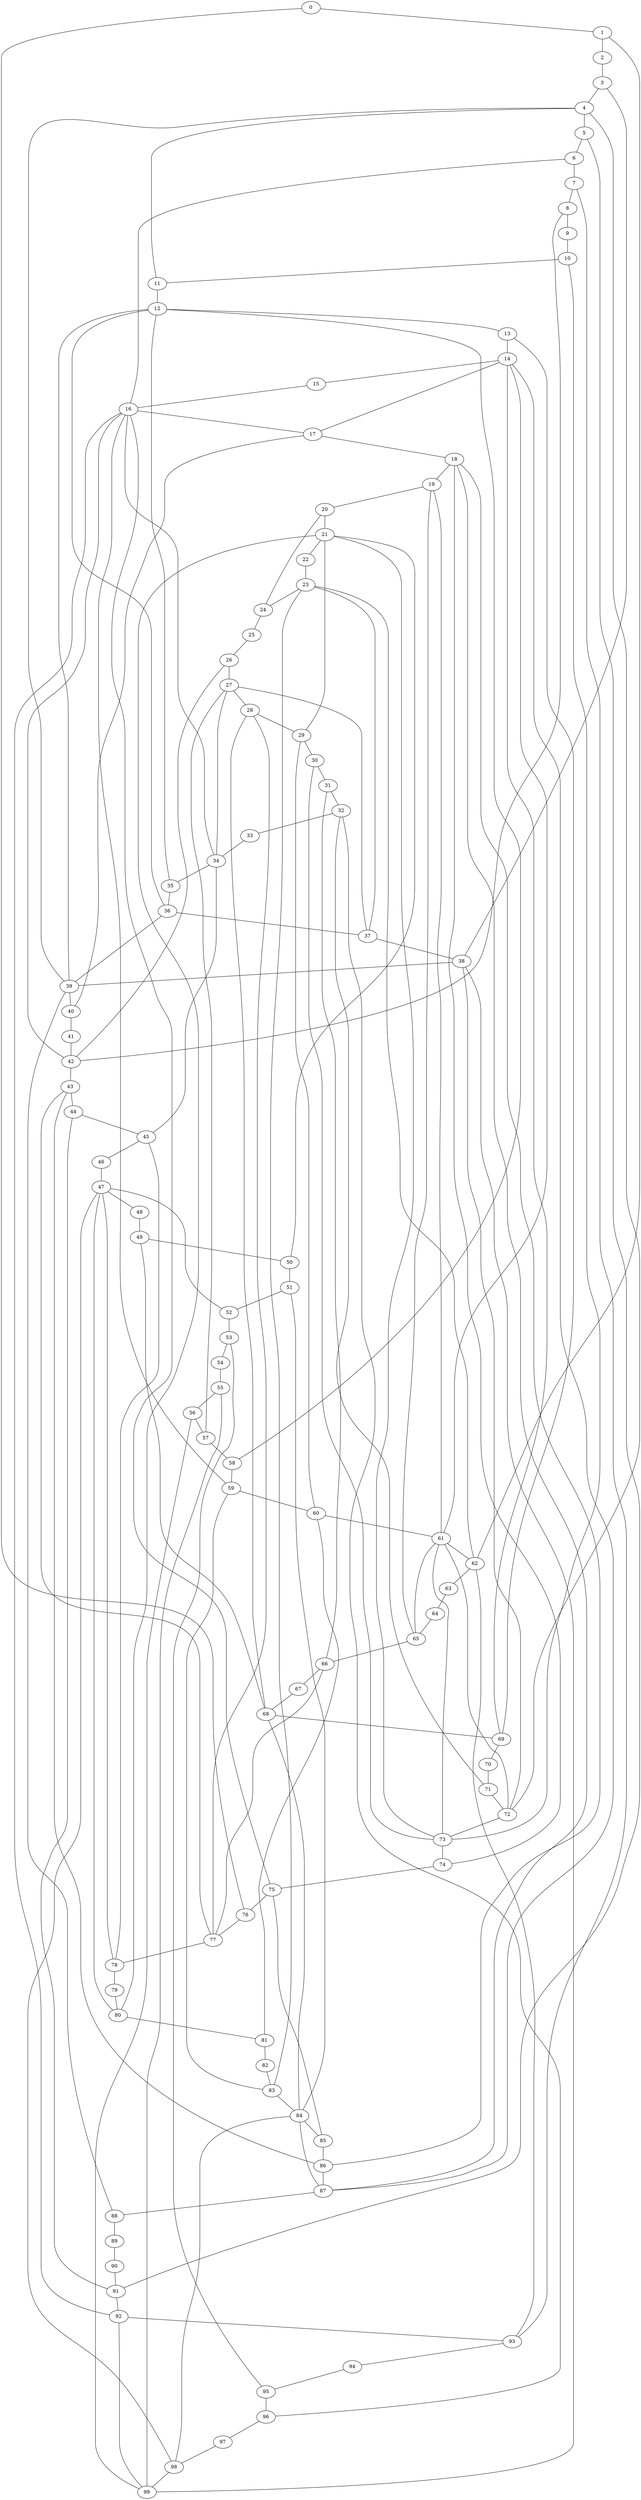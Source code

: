 
graph graphname {
    0 -- 1
0 -- 76
1 -- 2
1 -- 62
2 -- 3
3 -- 4
3 -- 38
4 -- 5
4 -- 72
4 -- 11
4 -- 39
5 -- 6
5 -- 91
6 -- 7
6 -- 16
7 -- 8
7 -- 93
8 -- 9
8 -- 42
9 -- 10
10 -- 11
10 -- 73
11 -- 12
12 -- 13
12 -- 58
12 -- 36
12 -- 35
12 -- 39
13 -- 14
13 -- 69
14 -- 15
14 -- 17
14 -- 61
14 -- 69
14 -- 87
15 -- 16
16 -- 17
16 -- 75
16 -- 42
16 -- 92
16 -- 59
16 -- 34
17 -- 18
17 -- 40
18 -- 19
18 -- 86
18 -- 74
18 -- 87
19 -- 20
19 -- 65
19 -- 61
20 -- 21
20 -- 24
21 -- 22
21 -- 50
21 -- 80
21 -- 73
21 -- 29
22 -- 23
23 -- 24
23 -- 37
23 -- 83
23 -- 62
24 -- 25
25 -- 26
26 -- 27
26 -- 42
27 -- 28
27 -- 57
27 -- 37
27 -- 34
28 -- 29
28 -- 68
28 -- 77
29 -- 30
29 -- 60
30 -- 31
30 -- 73
31 -- 32
31 -- 66
32 -- 33
32 -- 96
32 -- 71
33 -- 34
34 -- 35
34 -- 45
35 -- 36
36 -- 37
36 -- 39
37 -- 38
38 -- 39
38 -- 99
38 -- 72
39 -- 40
39 -- 88
40 -- 41
41 -- 42
42 -- 43
43 -- 44
43 -- 86
43 -- 77
44 -- 45
44 -- 91
45 -- 46
45 -- 78
46 -- 47
47 -- 48
47 -- 80
47 -- 52
47 -- 78
47 -- 98
48 -- 49
49 -- 50
49 -- 68
50 -- 51
51 -- 52
51 -- 84
52 -- 53
53 -- 54
53 -- 95
54 -- 55
55 -- 56
55 -- 99
56 -- 57
56 -- 99
57 -- 58
58 -- 59
59 -- 60
59 -- 83
60 -- 61
60 -- 81
61 -- 62
61 -- 72
61 -- 65
61 -- 73
62 -- 63
62 -- 93
63 -- 64
64 -- 65
65 -- 66
66 -- 67
66 -- 77
67 -- 68
68 -- 69
68 -- 84
69 -- 70
70 -- 71
71 -- 72
72 -- 73
73 -- 74
74 -- 75
75 -- 76
75 -- 85
76 -- 77
77 -- 78
78 -- 79
79 -- 80
80 -- 81
81 -- 82
82 -- 83
83 -- 84
84 -- 85
84 -- 98
84 -- 87
85 -- 86
86 -- 87
87 -- 88
88 -- 89
89 -- 90
90 -- 91
91 -- 92
92 -- 93
92 -- 99
93 -- 94
94 -- 95
95 -- 96
96 -- 97
97 -- 98
98 -- 99

}
